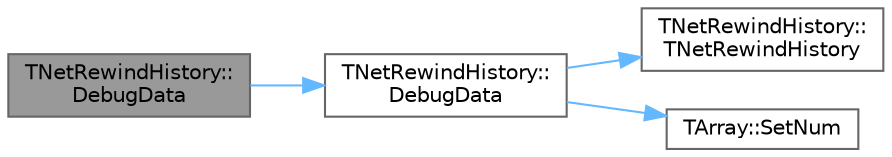 digraph "TNetRewindHistory::DebugData"
{
 // INTERACTIVE_SVG=YES
 // LATEX_PDF_SIZE
  bgcolor="transparent";
  edge [fontname=Helvetica,fontsize=10,labelfontname=Helvetica,labelfontsize=10];
  node [fontname=Helvetica,fontsize=10,shape=box,height=0.2,width=0.4];
  rankdir="LR";
  Node1 [id="Node000001",label="TNetRewindHistory::\lDebugData",height=0.2,width=0.4,color="gray40", fillcolor="grey60", style="filled", fontcolor="black",tooltip="Print custom string along with values for each entry in history."];
  Node1 -> Node2 [id="edge1_Node000001_Node000002",color="steelblue1",style="solid",tooltip=" "];
  Node2 [id="Node000002",label="TNetRewindHistory::\lDebugData",height=0.2,width=0.4,color="grey40", fillcolor="white", style="filled",URL="$de/d6f/structTNetRewindHistory.html#ac663df1683b0a97adc7038d7ac34971d",tooltip="Debug the data from the archive."];
  Node2 -> Node3 [id="edge2_Node000002_Node000003",color="steelblue1",style="solid",tooltip=" "];
  Node3 [id="Node000003",label="TNetRewindHistory::\lTNetRewindHistory",height=0.2,width=0.4,color="grey40", fillcolor="white", style="filled",URL="$de/d6f/structTNetRewindHistory.html#a74232282de0d844d9976d5a6172f108b",tooltip=" "];
  Node2 -> Node4 [id="edge3_Node000002_Node000004",color="steelblue1",style="solid",tooltip=" "];
  Node4 [id="Node000004",label="TArray::SetNum",height=0.2,width=0.4,color="grey40", fillcolor="white", style="filled",URL="$d4/d52/classTArray.html#a38b903bce3a5367f41d2268ee6a58d0a",tooltip="Resizes array to given number of elements."];
}
